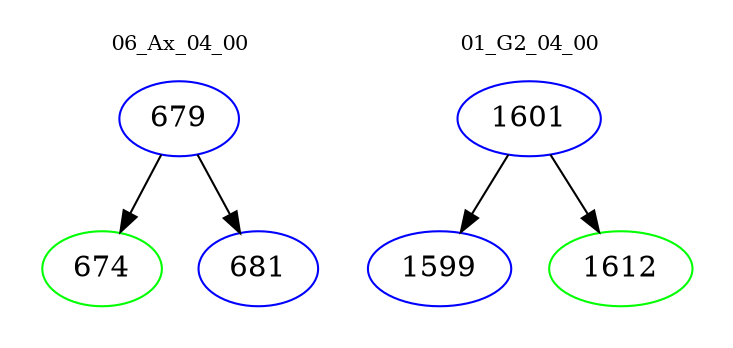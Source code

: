 digraph{
subgraph cluster_0 {
color = white
label = "06_Ax_04_00";
fontsize=10;
T0_679 [label="679", color="blue"]
T0_679 -> T0_674 [color="black"]
T0_674 [label="674", color="green"]
T0_679 -> T0_681 [color="black"]
T0_681 [label="681", color="blue"]
}
subgraph cluster_1 {
color = white
label = "01_G2_04_00";
fontsize=10;
T1_1601 [label="1601", color="blue"]
T1_1601 -> T1_1599 [color="black"]
T1_1599 [label="1599", color="blue"]
T1_1601 -> T1_1612 [color="black"]
T1_1612 [label="1612", color="green"]
}
}
